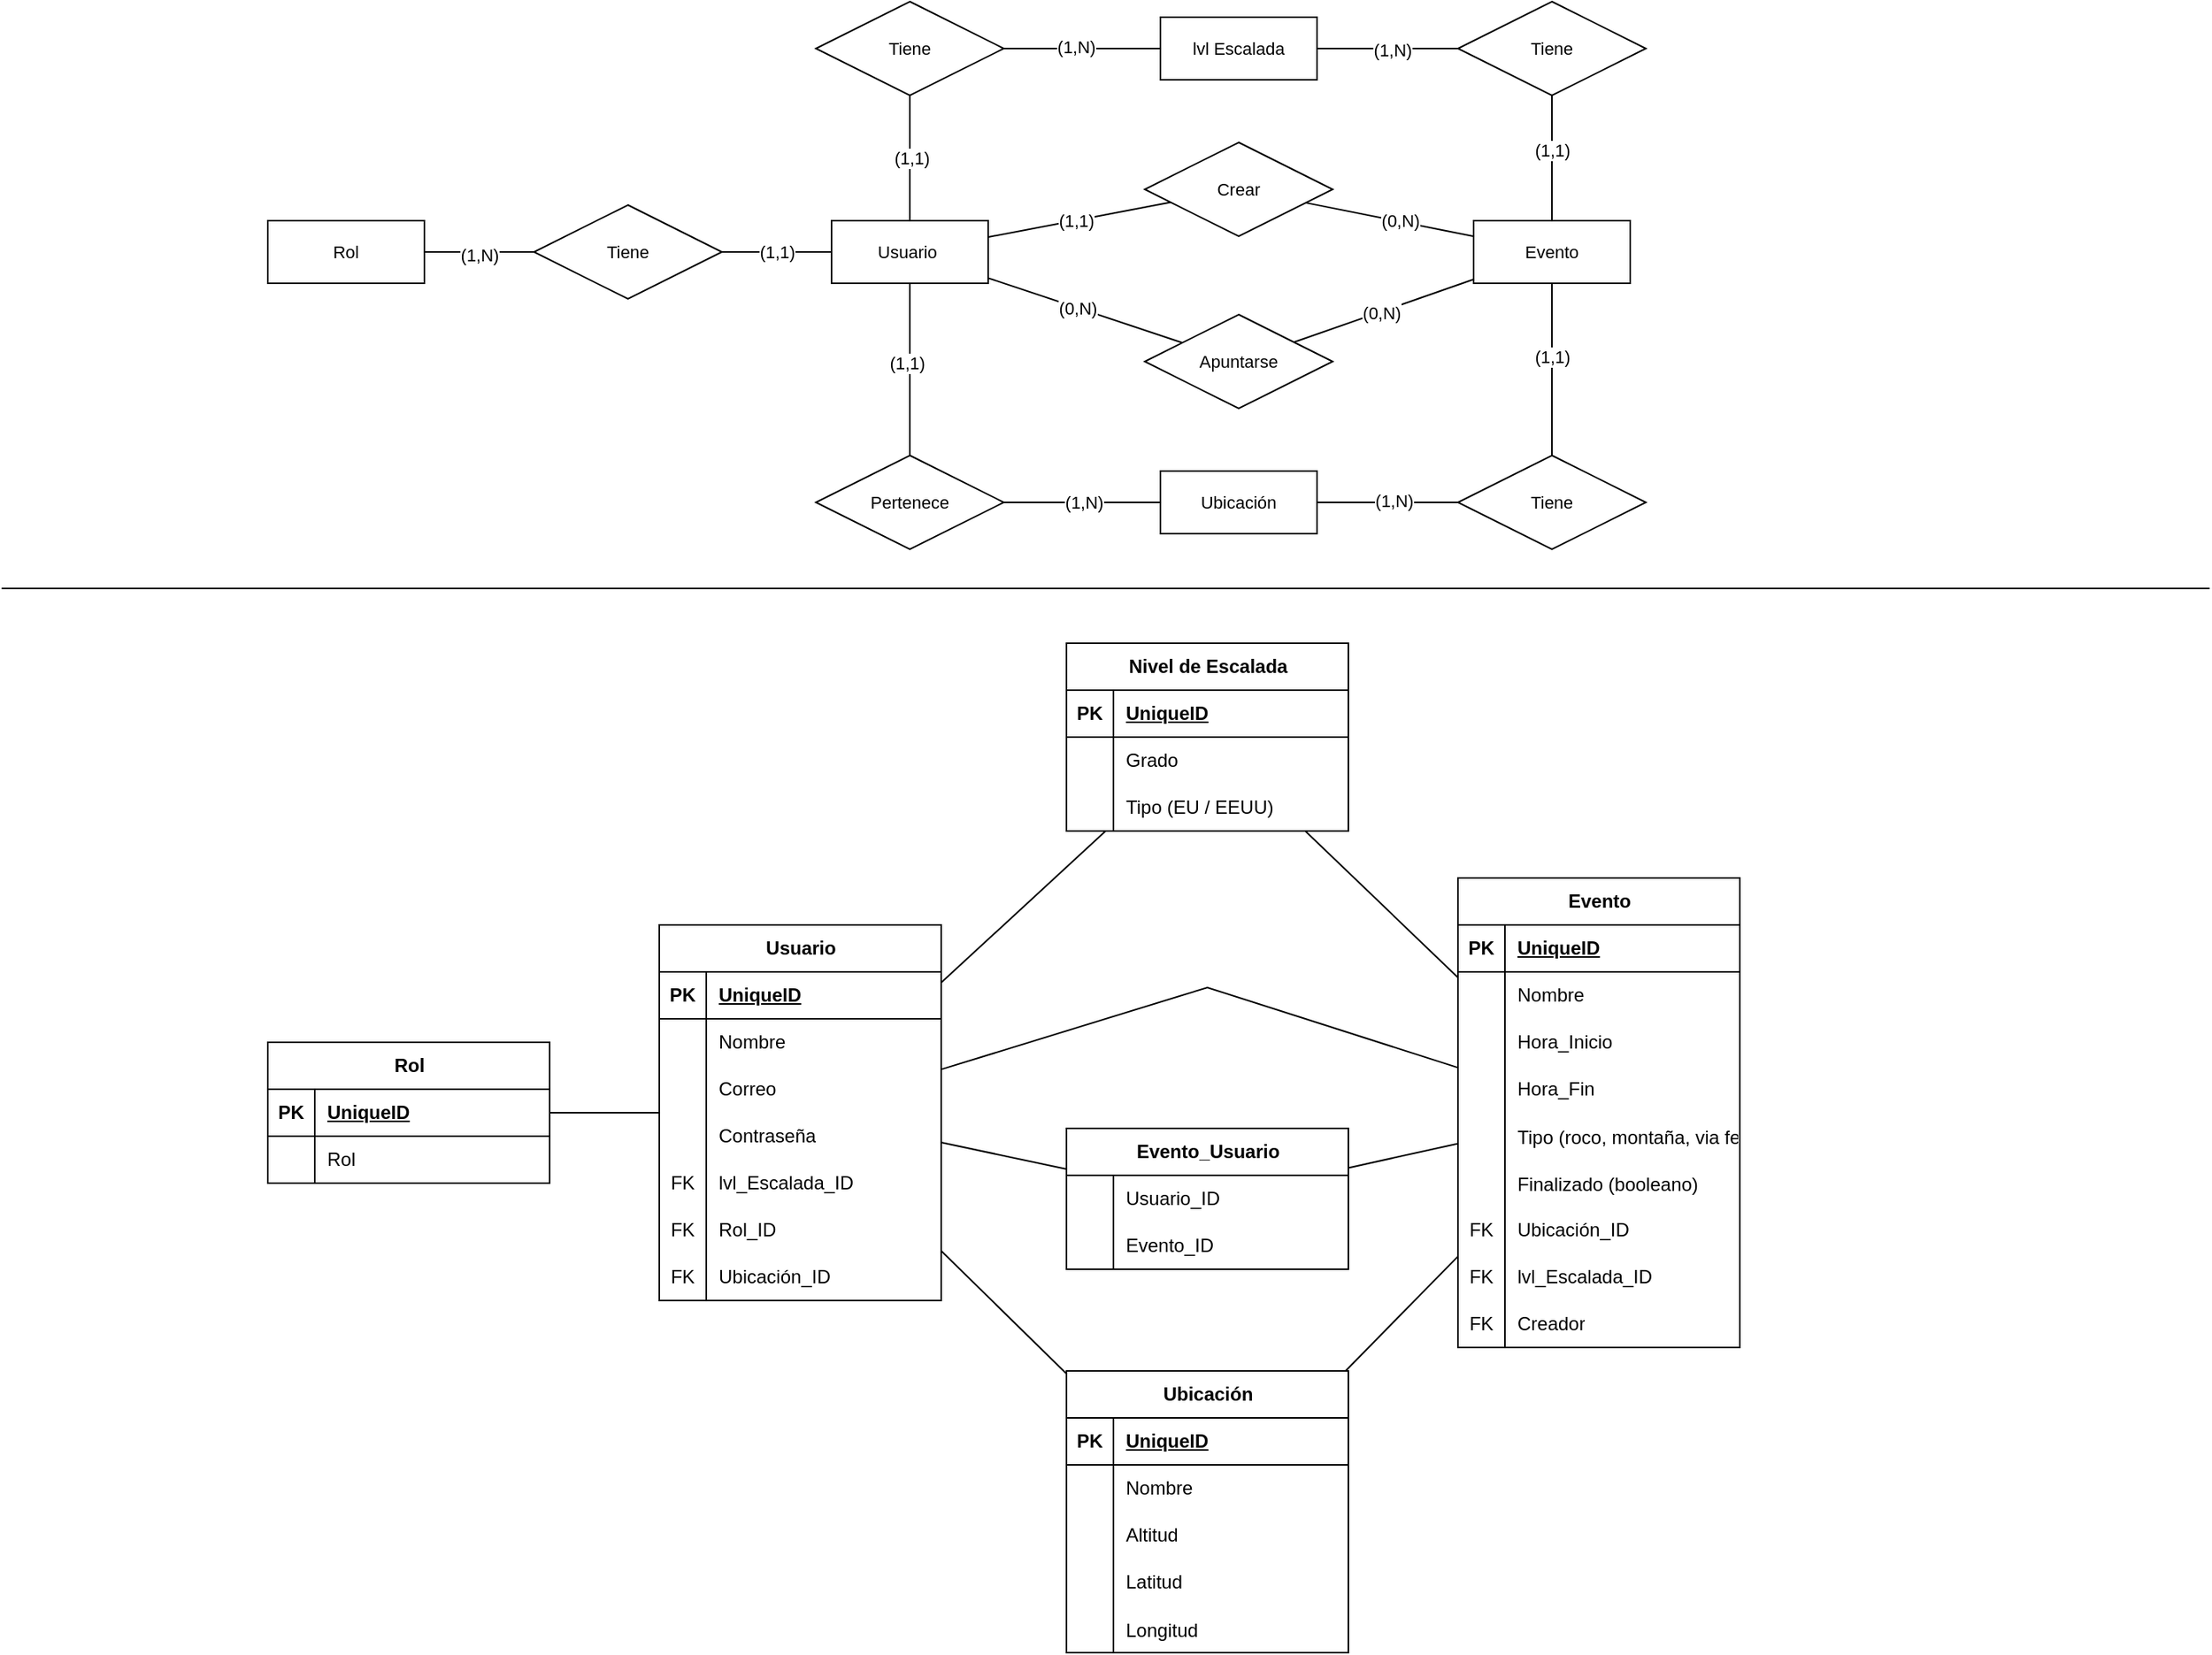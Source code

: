<mxfile version="23.1.8" type="device">
  <diagram name="Página-1" id="MdQTkjnotVxpkIL46aug">
    <mxGraphModel dx="2213" dy="1954" grid="1" gridSize="10" guides="1" tooltips="1" connect="1" arrows="1" fold="1" page="1" pageScale="1" pageWidth="827" pageHeight="1169" math="0" shadow="0">
      <root>
        <mxCell id="0" />
        <mxCell id="1" parent="0" />
        <mxCell id="JjLBGlCpkOIU4FikPGED-99" style="edgeStyle=none;rounded=0;orthogonalLoop=1;jettySize=auto;html=1;strokeColor=default;align=center;verticalAlign=middle;fontFamily=Helvetica;fontSize=11;fontColor=default;labelBackgroundColor=default;endArrow=none;endFill=0;" parent="1" source="JjLBGlCpkOIU4FikPGED-1" target="JjLBGlCpkOIU4FikPGED-40" edge="1">
          <mxGeometry relative="1" as="geometry" />
        </mxCell>
        <mxCell id="JjLBGlCpkOIU4FikPGED-100" style="edgeStyle=none;rounded=0;orthogonalLoop=1;jettySize=auto;html=1;strokeColor=default;align=center;verticalAlign=middle;fontFamily=Helvetica;fontSize=11;fontColor=default;labelBackgroundColor=default;endArrow=none;endFill=0;" parent="1" source="JjLBGlCpkOIU4FikPGED-1" target="JjLBGlCpkOIU4FikPGED-27" edge="1">
          <mxGeometry relative="1" as="geometry" />
        </mxCell>
        <mxCell id="JjLBGlCpkOIU4FikPGED-1" value="Nivel de Escalada" style="shape=table;startSize=30;container=1;collapsible=1;childLayout=tableLayout;fixedRows=1;rowLines=0;fontStyle=1;align=center;resizeLast=1;html=1;" parent="1" vertex="1">
          <mxGeometry x="60" y="-750" width="180" height="120" as="geometry" />
        </mxCell>
        <mxCell id="JjLBGlCpkOIU4FikPGED-2" value="" style="shape=tableRow;horizontal=0;startSize=0;swimlaneHead=0;swimlaneBody=0;fillColor=none;collapsible=0;dropTarget=0;points=[[0,0.5],[1,0.5]];portConstraint=eastwest;top=0;left=0;right=0;bottom=1;" parent="JjLBGlCpkOIU4FikPGED-1" vertex="1">
          <mxGeometry y="30" width="180" height="30" as="geometry" />
        </mxCell>
        <mxCell id="JjLBGlCpkOIU4FikPGED-3" value="PK" style="shape=partialRectangle;connectable=0;fillColor=none;top=0;left=0;bottom=0;right=0;fontStyle=1;overflow=hidden;whiteSpace=wrap;html=1;" parent="JjLBGlCpkOIU4FikPGED-2" vertex="1">
          <mxGeometry width="30" height="30" as="geometry">
            <mxRectangle width="30" height="30" as="alternateBounds" />
          </mxGeometry>
        </mxCell>
        <mxCell id="JjLBGlCpkOIU4FikPGED-4" value="UniqueID" style="shape=partialRectangle;connectable=0;fillColor=none;top=0;left=0;bottom=0;right=0;align=left;spacingLeft=6;fontStyle=5;overflow=hidden;whiteSpace=wrap;html=1;" parent="JjLBGlCpkOIU4FikPGED-2" vertex="1">
          <mxGeometry x="30" width="150" height="30" as="geometry">
            <mxRectangle width="150" height="30" as="alternateBounds" />
          </mxGeometry>
        </mxCell>
        <mxCell id="JjLBGlCpkOIU4FikPGED-5" value="" style="shape=tableRow;horizontal=0;startSize=0;swimlaneHead=0;swimlaneBody=0;fillColor=none;collapsible=0;dropTarget=0;points=[[0,0.5],[1,0.5]];portConstraint=eastwest;top=0;left=0;right=0;bottom=0;" parent="JjLBGlCpkOIU4FikPGED-1" vertex="1">
          <mxGeometry y="60" width="180" height="30" as="geometry" />
        </mxCell>
        <mxCell id="JjLBGlCpkOIU4FikPGED-6" value="" style="shape=partialRectangle;connectable=0;fillColor=none;top=0;left=0;bottom=0;right=0;editable=1;overflow=hidden;whiteSpace=wrap;html=1;" parent="JjLBGlCpkOIU4FikPGED-5" vertex="1">
          <mxGeometry width="30" height="30" as="geometry">
            <mxRectangle width="30" height="30" as="alternateBounds" />
          </mxGeometry>
        </mxCell>
        <mxCell id="JjLBGlCpkOIU4FikPGED-7" value="Grado" style="shape=partialRectangle;connectable=0;fillColor=none;top=0;left=0;bottom=0;right=0;align=left;spacingLeft=6;overflow=hidden;whiteSpace=wrap;html=1;" parent="JjLBGlCpkOIU4FikPGED-5" vertex="1">
          <mxGeometry x="30" width="150" height="30" as="geometry">
            <mxRectangle width="150" height="30" as="alternateBounds" />
          </mxGeometry>
        </mxCell>
        <mxCell id="JjLBGlCpkOIU4FikPGED-8" value="" style="shape=tableRow;horizontal=0;startSize=0;swimlaneHead=0;swimlaneBody=0;fillColor=none;collapsible=0;dropTarget=0;points=[[0,0.5],[1,0.5]];portConstraint=eastwest;top=0;left=0;right=0;bottom=0;" parent="JjLBGlCpkOIU4FikPGED-1" vertex="1">
          <mxGeometry y="90" width="180" height="30" as="geometry" />
        </mxCell>
        <mxCell id="JjLBGlCpkOIU4FikPGED-9" value="" style="shape=partialRectangle;connectable=0;fillColor=none;top=0;left=0;bottom=0;right=0;editable=1;overflow=hidden;whiteSpace=wrap;html=1;" parent="JjLBGlCpkOIU4FikPGED-8" vertex="1">
          <mxGeometry width="30" height="30" as="geometry">
            <mxRectangle width="30" height="30" as="alternateBounds" />
          </mxGeometry>
        </mxCell>
        <mxCell id="JjLBGlCpkOIU4FikPGED-10" value="Tipo (EU / EEUU)" style="shape=partialRectangle;connectable=0;fillColor=none;top=0;left=0;bottom=0;right=0;align=left;spacingLeft=6;overflow=hidden;whiteSpace=wrap;html=1;" parent="JjLBGlCpkOIU4FikPGED-8" vertex="1">
          <mxGeometry x="30" width="150" height="30" as="geometry">
            <mxRectangle width="150" height="30" as="alternateBounds" />
          </mxGeometry>
        </mxCell>
        <mxCell id="JjLBGlCpkOIU4FikPGED-101" style="edgeStyle=none;rounded=0;orthogonalLoop=1;jettySize=auto;html=1;strokeColor=default;align=center;verticalAlign=middle;fontFamily=Helvetica;fontSize=11;fontColor=default;labelBackgroundColor=default;endArrow=none;endFill=0;" parent="1" source="JjLBGlCpkOIU4FikPGED-14" target="JjLBGlCpkOIU4FikPGED-40" edge="1">
          <mxGeometry relative="1" as="geometry" />
        </mxCell>
        <mxCell id="JjLBGlCpkOIU4FikPGED-102" style="edgeStyle=none;rounded=0;orthogonalLoop=1;jettySize=auto;html=1;strokeColor=default;align=center;verticalAlign=middle;fontFamily=Helvetica;fontSize=11;fontColor=default;labelBackgroundColor=default;endArrow=none;endFill=0;" parent="1" source="JjLBGlCpkOIU4FikPGED-14" target="JjLBGlCpkOIU4FikPGED-27" edge="1">
          <mxGeometry relative="1" as="geometry" />
        </mxCell>
        <mxCell id="JjLBGlCpkOIU4FikPGED-14" value="Ubicación" style="shape=table;startSize=30;container=1;collapsible=1;childLayout=tableLayout;fixedRows=1;rowLines=0;fontStyle=1;align=center;resizeLast=1;html=1;" parent="1" vertex="1">
          <mxGeometry x="60" y="-285" width="180" height="180" as="geometry" />
        </mxCell>
        <mxCell id="JjLBGlCpkOIU4FikPGED-15" value="" style="shape=tableRow;horizontal=0;startSize=0;swimlaneHead=0;swimlaneBody=0;fillColor=none;collapsible=0;dropTarget=0;points=[[0,0.5],[1,0.5]];portConstraint=eastwest;top=0;left=0;right=0;bottom=1;" parent="JjLBGlCpkOIU4FikPGED-14" vertex="1">
          <mxGeometry y="30" width="180" height="30" as="geometry" />
        </mxCell>
        <mxCell id="JjLBGlCpkOIU4FikPGED-16" value="PK" style="shape=partialRectangle;connectable=0;fillColor=none;top=0;left=0;bottom=0;right=0;fontStyle=1;overflow=hidden;whiteSpace=wrap;html=1;" parent="JjLBGlCpkOIU4FikPGED-15" vertex="1">
          <mxGeometry width="30" height="30" as="geometry">
            <mxRectangle width="30" height="30" as="alternateBounds" />
          </mxGeometry>
        </mxCell>
        <mxCell id="JjLBGlCpkOIU4FikPGED-17" value="UniqueID" style="shape=partialRectangle;connectable=0;fillColor=none;top=0;left=0;bottom=0;right=0;align=left;spacingLeft=6;fontStyle=5;overflow=hidden;whiteSpace=wrap;html=1;" parent="JjLBGlCpkOIU4FikPGED-15" vertex="1">
          <mxGeometry x="30" width="150" height="30" as="geometry">
            <mxRectangle width="150" height="30" as="alternateBounds" />
          </mxGeometry>
        </mxCell>
        <mxCell id="JjLBGlCpkOIU4FikPGED-18" value="" style="shape=tableRow;horizontal=0;startSize=0;swimlaneHead=0;swimlaneBody=0;fillColor=none;collapsible=0;dropTarget=0;points=[[0,0.5],[1,0.5]];portConstraint=eastwest;top=0;left=0;right=0;bottom=0;" parent="JjLBGlCpkOIU4FikPGED-14" vertex="1">
          <mxGeometry y="60" width="180" height="30" as="geometry" />
        </mxCell>
        <mxCell id="JjLBGlCpkOIU4FikPGED-19" value="" style="shape=partialRectangle;connectable=0;fillColor=none;top=0;left=0;bottom=0;right=0;editable=1;overflow=hidden;whiteSpace=wrap;html=1;" parent="JjLBGlCpkOIU4FikPGED-18" vertex="1">
          <mxGeometry width="30" height="30" as="geometry">
            <mxRectangle width="30" height="30" as="alternateBounds" />
          </mxGeometry>
        </mxCell>
        <mxCell id="JjLBGlCpkOIU4FikPGED-20" value="Nombre" style="shape=partialRectangle;connectable=0;fillColor=none;top=0;left=0;bottom=0;right=0;align=left;spacingLeft=6;overflow=hidden;whiteSpace=wrap;html=1;" parent="JjLBGlCpkOIU4FikPGED-18" vertex="1">
          <mxGeometry x="30" width="150" height="30" as="geometry">
            <mxRectangle width="150" height="30" as="alternateBounds" />
          </mxGeometry>
        </mxCell>
        <mxCell id="JjLBGlCpkOIU4FikPGED-21" value="" style="shape=tableRow;horizontal=0;startSize=0;swimlaneHead=0;swimlaneBody=0;fillColor=none;collapsible=0;dropTarget=0;points=[[0,0.5],[1,0.5]];portConstraint=eastwest;top=0;left=0;right=0;bottom=0;" parent="JjLBGlCpkOIU4FikPGED-14" vertex="1">
          <mxGeometry y="90" width="180" height="30" as="geometry" />
        </mxCell>
        <mxCell id="JjLBGlCpkOIU4FikPGED-22" value="" style="shape=partialRectangle;connectable=0;fillColor=none;top=0;left=0;bottom=0;right=0;editable=1;overflow=hidden;whiteSpace=wrap;html=1;" parent="JjLBGlCpkOIU4FikPGED-21" vertex="1">
          <mxGeometry width="30" height="30" as="geometry">
            <mxRectangle width="30" height="30" as="alternateBounds" />
          </mxGeometry>
        </mxCell>
        <mxCell id="JjLBGlCpkOIU4FikPGED-23" value="Altitud" style="shape=partialRectangle;connectable=0;fillColor=none;top=0;left=0;bottom=0;right=0;align=left;spacingLeft=6;overflow=hidden;whiteSpace=wrap;html=1;" parent="JjLBGlCpkOIU4FikPGED-21" vertex="1">
          <mxGeometry x="30" width="150" height="30" as="geometry">
            <mxRectangle width="150" height="30" as="alternateBounds" />
          </mxGeometry>
        </mxCell>
        <mxCell id="JjLBGlCpkOIU4FikPGED-24" value="" style="shape=tableRow;horizontal=0;startSize=0;swimlaneHead=0;swimlaneBody=0;fillColor=none;collapsible=0;dropTarget=0;points=[[0,0.5],[1,0.5]];portConstraint=eastwest;top=0;left=0;right=0;bottom=0;" parent="JjLBGlCpkOIU4FikPGED-14" vertex="1">
          <mxGeometry y="120" width="180" height="30" as="geometry" />
        </mxCell>
        <mxCell id="JjLBGlCpkOIU4FikPGED-25" value="" style="shape=partialRectangle;connectable=0;fillColor=none;top=0;left=0;bottom=0;right=0;editable=1;overflow=hidden;whiteSpace=wrap;html=1;" parent="JjLBGlCpkOIU4FikPGED-24" vertex="1">
          <mxGeometry width="30" height="30" as="geometry">
            <mxRectangle width="30" height="30" as="alternateBounds" />
          </mxGeometry>
        </mxCell>
        <mxCell id="JjLBGlCpkOIU4FikPGED-26" value="Latitud" style="shape=partialRectangle;connectable=0;fillColor=none;top=0;left=0;bottom=0;right=0;align=left;spacingLeft=6;overflow=hidden;whiteSpace=wrap;html=1;" parent="JjLBGlCpkOIU4FikPGED-24" vertex="1">
          <mxGeometry x="30" width="150" height="30" as="geometry">
            <mxRectangle width="150" height="30" as="alternateBounds" />
          </mxGeometry>
        </mxCell>
        <mxCell id="JjLBGlCpkOIU4FikPGED-94" value="" style="shape=tableRow;horizontal=0;startSize=0;swimlaneHead=0;swimlaneBody=0;fillColor=none;collapsible=0;dropTarget=0;points=[[0,0.5],[1,0.5]];portConstraint=eastwest;top=0;left=0;right=0;bottom=0;" parent="JjLBGlCpkOIU4FikPGED-14" vertex="1">
          <mxGeometry y="150" width="180" height="30" as="geometry" />
        </mxCell>
        <mxCell id="JjLBGlCpkOIU4FikPGED-95" value="" style="shape=partialRectangle;connectable=0;fillColor=none;top=0;left=0;bottom=0;right=0;editable=1;overflow=hidden;" parent="JjLBGlCpkOIU4FikPGED-94" vertex="1">
          <mxGeometry width="30" height="30" as="geometry">
            <mxRectangle width="30" height="30" as="alternateBounds" />
          </mxGeometry>
        </mxCell>
        <mxCell id="JjLBGlCpkOIU4FikPGED-96" value="Longitud" style="shape=partialRectangle;connectable=0;fillColor=none;top=0;left=0;bottom=0;right=0;align=left;spacingLeft=6;overflow=hidden;" parent="JjLBGlCpkOIU4FikPGED-94" vertex="1">
          <mxGeometry x="30" width="150" height="30" as="geometry">
            <mxRectangle width="150" height="30" as="alternateBounds" />
          </mxGeometry>
        </mxCell>
        <mxCell id="JjLBGlCpkOIU4FikPGED-27" value="Evento" style="shape=table;startSize=30;container=1;collapsible=1;childLayout=tableLayout;fixedRows=1;rowLines=0;fontStyle=1;align=center;resizeLast=1;html=1;" parent="1" vertex="1">
          <mxGeometry x="310" y="-600" width="180" height="300" as="geometry" />
        </mxCell>
        <mxCell id="JjLBGlCpkOIU4FikPGED-28" value="" style="shape=tableRow;horizontal=0;startSize=0;swimlaneHead=0;swimlaneBody=0;fillColor=none;collapsible=0;dropTarget=0;points=[[0,0.5],[1,0.5]];portConstraint=eastwest;top=0;left=0;right=0;bottom=1;" parent="JjLBGlCpkOIU4FikPGED-27" vertex="1">
          <mxGeometry y="30" width="180" height="30" as="geometry" />
        </mxCell>
        <mxCell id="JjLBGlCpkOIU4FikPGED-29" value="PK" style="shape=partialRectangle;connectable=0;fillColor=none;top=0;left=0;bottom=0;right=0;fontStyle=1;overflow=hidden;whiteSpace=wrap;html=1;" parent="JjLBGlCpkOIU4FikPGED-28" vertex="1">
          <mxGeometry width="30" height="30" as="geometry">
            <mxRectangle width="30" height="30" as="alternateBounds" />
          </mxGeometry>
        </mxCell>
        <mxCell id="JjLBGlCpkOIU4FikPGED-30" value="UniqueID" style="shape=partialRectangle;connectable=0;fillColor=none;top=0;left=0;bottom=0;right=0;align=left;spacingLeft=6;fontStyle=5;overflow=hidden;whiteSpace=wrap;html=1;" parent="JjLBGlCpkOIU4FikPGED-28" vertex="1">
          <mxGeometry x="30" width="150" height="30" as="geometry">
            <mxRectangle width="150" height="30" as="alternateBounds" />
          </mxGeometry>
        </mxCell>
        <mxCell id="JjLBGlCpkOIU4FikPGED-31" value="" style="shape=tableRow;horizontal=0;startSize=0;swimlaneHead=0;swimlaneBody=0;fillColor=none;collapsible=0;dropTarget=0;points=[[0,0.5],[1,0.5]];portConstraint=eastwest;top=0;left=0;right=0;bottom=0;" parent="JjLBGlCpkOIU4FikPGED-27" vertex="1">
          <mxGeometry y="60" width="180" height="30" as="geometry" />
        </mxCell>
        <mxCell id="JjLBGlCpkOIU4FikPGED-32" value="" style="shape=partialRectangle;connectable=0;fillColor=none;top=0;left=0;bottom=0;right=0;editable=1;overflow=hidden;whiteSpace=wrap;html=1;" parent="JjLBGlCpkOIU4FikPGED-31" vertex="1">
          <mxGeometry width="30" height="30" as="geometry">
            <mxRectangle width="30" height="30" as="alternateBounds" />
          </mxGeometry>
        </mxCell>
        <mxCell id="JjLBGlCpkOIU4FikPGED-33" value="Nombre" style="shape=partialRectangle;connectable=0;fillColor=none;top=0;left=0;bottom=0;right=0;align=left;spacingLeft=6;overflow=hidden;whiteSpace=wrap;html=1;" parent="JjLBGlCpkOIU4FikPGED-31" vertex="1">
          <mxGeometry x="30" width="150" height="30" as="geometry">
            <mxRectangle width="150" height="30" as="alternateBounds" />
          </mxGeometry>
        </mxCell>
        <mxCell id="JjLBGlCpkOIU4FikPGED-34" value="" style="shape=tableRow;horizontal=0;startSize=0;swimlaneHead=0;swimlaneBody=0;fillColor=none;collapsible=0;dropTarget=0;points=[[0,0.5],[1,0.5]];portConstraint=eastwest;top=0;left=0;right=0;bottom=0;" parent="JjLBGlCpkOIU4FikPGED-27" vertex="1">
          <mxGeometry y="90" width="180" height="30" as="geometry" />
        </mxCell>
        <mxCell id="JjLBGlCpkOIU4FikPGED-35" value="" style="shape=partialRectangle;connectable=0;fillColor=none;top=0;left=0;bottom=0;right=0;editable=1;overflow=hidden;whiteSpace=wrap;html=1;" parent="JjLBGlCpkOIU4FikPGED-34" vertex="1">
          <mxGeometry width="30" height="30" as="geometry">
            <mxRectangle width="30" height="30" as="alternateBounds" />
          </mxGeometry>
        </mxCell>
        <mxCell id="JjLBGlCpkOIU4FikPGED-36" value="Hora_Inicio" style="shape=partialRectangle;connectable=0;fillColor=none;top=0;left=0;bottom=0;right=0;align=left;spacingLeft=6;overflow=hidden;whiteSpace=wrap;html=1;" parent="JjLBGlCpkOIU4FikPGED-34" vertex="1">
          <mxGeometry x="30" width="150" height="30" as="geometry">
            <mxRectangle width="150" height="30" as="alternateBounds" />
          </mxGeometry>
        </mxCell>
        <mxCell id="JjLBGlCpkOIU4FikPGED-37" value="" style="shape=tableRow;horizontal=0;startSize=0;swimlaneHead=0;swimlaneBody=0;fillColor=none;collapsible=0;dropTarget=0;points=[[0,0.5],[1,0.5]];portConstraint=eastwest;top=0;left=0;right=0;bottom=0;" parent="JjLBGlCpkOIU4FikPGED-27" vertex="1">
          <mxGeometry y="120" width="180" height="30" as="geometry" />
        </mxCell>
        <mxCell id="JjLBGlCpkOIU4FikPGED-38" value="" style="shape=partialRectangle;connectable=0;fillColor=none;top=0;left=0;bottom=0;right=0;editable=1;overflow=hidden;whiteSpace=wrap;html=1;" parent="JjLBGlCpkOIU4FikPGED-37" vertex="1">
          <mxGeometry width="30" height="30" as="geometry">
            <mxRectangle width="30" height="30" as="alternateBounds" />
          </mxGeometry>
        </mxCell>
        <mxCell id="JjLBGlCpkOIU4FikPGED-39" value="Hora_Fin" style="shape=partialRectangle;connectable=0;fillColor=none;top=0;left=0;bottom=0;right=0;align=left;spacingLeft=6;overflow=hidden;whiteSpace=wrap;html=1;" parent="JjLBGlCpkOIU4FikPGED-37" vertex="1">
          <mxGeometry x="30" width="150" height="30" as="geometry">
            <mxRectangle width="150" height="30" as="alternateBounds" />
          </mxGeometry>
        </mxCell>
        <mxCell id="JjLBGlCpkOIU4FikPGED-82" value="" style="shape=tableRow;horizontal=0;startSize=0;swimlaneHead=0;swimlaneBody=0;fillColor=none;collapsible=0;dropTarget=0;points=[[0,0.5],[1,0.5]];portConstraint=eastwest;top=0;left=0;right=0;bottom=0;" parent="JjLBGlCpkOIU4FikPGED-27" vertex="1">
          <mxGeometry y="150" width="180" height="30" as="geometry" />
        </mxCell>
        <mxCell id="JjLBGlCpkOIU4FikPGED-83" value="" style="shape=partialRectangle;connectable=0;fillColor=none;top=0;left=0;bottom=0;right=0;editable=1;overflow=hidden;" parent="JjLBGlCpkOIU4FikPGED-82" vertex="1">
          <mxGeometry width="30" height="30" as="geometry">
            <mxRectangle width="30" height="30" as="alternateBounds" />
          </mxGeometry>
        </mxCell>
        <mxCell id="JjLBGlCpkOIU4FikPGED-84" value="Tipo (roco, montaña, via ferrata)" style="shape=partialRectangle;connectable=0;fillColor=none;top=0;left=0;bottom=0;right=0;align=left;spacingLeft=6;overflow=hidden;" parent="JjLBGlCpkOIU4FikPGED-82" vertex="1">
          <mxGeometry x="30" width="150" height="30" as="geometry">
            <mxRectangle width="150" height="30" as="alternateBounds" />
          </mxGeometry>
        </mxCell>
        <mxCell id="JjLBGlCpkOIU4FikPGED-79" value="" style="shape=tableRow;horizontal=0;startSize=0;swimlaneHead=0;swimlaneBody=0;fillColor=none;collapsible=0;dropTarget=0;points=[[0,0.5],[1,0.5]];portConstraint=eastwest;top=0;left=0;right=0;bottom=0;" parent="JjLBGlCpkOIU4FikPGED-27" vertex="1">
          <mxGeometry y="180" width="180" height="30" as="geometry" />
        </mxCell>
        <mxCell id="JjLBGlCpkOIU4FikPGED-80" value="" style="shape=partialRectangle;connectable=0;fillColor=none;top=0;left=0;bottom=0;right=0;editable=1;overflow=hidden;" parent="JjLBGlCpkOIU4FikPGED-79" vertex="1">
          <mxGeometry width="30" height="30" as="geometry">
            <mxRectangle width="30" height="30" as="alternateBounds" />
          </mxGeometry>
        </mxCell>
        <mxCell id="JjLBGlCpkOIU4FikPGED-81" value="Finalizado (booleano)" style="shape=partialRectangle;connectable=0;fillColor=none;top=0;left=0;bottom=0;right=0;align=left;spacingLeft=6;overflow=hidden;" parent="JjLBGlCpkOIU4FikPGED-79" vertex="1">
          <mxGeometry x="30" width="150" height="30" as="geometry">
            <mxRectangle width="150" height="30" as="alternateBounds" />
          </mxGeometry>
        </mxCell>
        <mxCell id="JjLBGlCpkOIU4FikPGED-88" value="" style="shape=tableRow;horizontal=0;startSize=0;swimlaneHead=0;swimlaneBody=0;fillColor=none;collapsible=0;dropTarget=0;points=[[0,0.5],[1,0.5]];portConstraint=eastwest;top=0;left=0;right=0;bottom=0;" parent="JjLBGlCpkOIU4FikPGED-27" vertex="1">
          <mxGeometry y="210" width="180" height="30" as="geometry" />
        </mxCell>
        <mxCell id="JjLBGlCpkOIU4FikPGED-89" value="FK" style="shape=partialRectangle;connectable=0;fillColor=none;top=0;left=0;bottom=0;right=0;fontStyle=0;overflow=hidden;whiteSpace=wrap;html=1;" parent="JjLBGlCpkOIU4FikPGED-88" vertex="1">
          <mxGeometry width="30" height="30" as="geometry">
            <mxRectangle width="30" height="30" as="alternateBounds" />
          </mxGeometry>
        </mxCell>
        <mxCell id="JjLBGlCpkOIU4FikPGED-90" value="Ubicación_ID" style="shape=partialRectangle;connectable=0;fillColor=none;top=0;left=0;bottom=0;right=0;align=left;spacingLeft=6;fontStyle=0;overflow=hidden;whiteSpace=wrap;html=1;" parent="JjLBGlCpkOIU4FikPGED-88" vertex="1">
          <mxGeometry x="30" width="150" height="30" as="geometry">
            <mxRectangle width="150" height="30" as="alternateBounds" />
          </mxGeometry>
        </mxCell>
        <mxCell id="JjLBGlCpkOIU4FikPGED-91" value="" style="shape=tableRow;horizontal=0;startSize=0;swimlaneHead=0;swimlaneBody=0;fillColor=none;collapsible=0;dropTarget=0;points=[[0,0.5],[1,0.5]];portConstraint=eastwest;top=0;left=0;right=0;bottom=0;" parent="JjLBGlCpkOIU4FikPGED-27" vertex="1">
          <mxGeometry y="240" width="180" height="30" as="geometry" />
        </mxCell>
        <mxCell id="JjLBGlCpkOIU4FikPGED-92" value="FK" style="shape=partialRectangle;connectable=0;fillColor=none;top=0;left=0;bottom=0;right=0;fontStyle=0;overflow=hidden;whiteSpace=wrap;html=1;" parent="JjLBGlCpkOIU4FikPGED-91" vertex="1">
          <mxGeometry width="30" height="30" as="geometry">
            <mxRectangle width="30" height="30" as="alternateBounds" />
          </mxGeometry>
        </mxCell>
        <mxCell id="JjLBGlCpkOIU4FikPGED-93" value="lvl_Escalada_ID" style="shape=partialRectangle;connectable=0;fillColor=none;top=0;left=0;bottom=0;right=0;align=left;spacingLeft=6;fontStyle=0;overflow=hidden;whiteSpace=wrap;html=1;" parent="JjLBGlCpkOIU4FikPGED-91" vertex="1">
          <mxGeometry x="30" width="150" height="30" as="geometry">
            <mxRectangle width="150" height="30" as="alternateBounds" />
          </mxGeometry>
        </mxCell>
        <mxCell id="a35GX9YRnXG94ok3FPME-1" value="" style="shape=tableRow;horizontal=0;startSize=0;swimlaneHead=0;swimlaneBody=0;fillColor=none;collapsible=0;dropTarget=0;points=[[0,0.5],[1,0.5]];portConstraint=eastwest;top=0;left=0;right=0;bottom=0;" parent="JjLBGlCpkOIU4FikPGED-27" vertex="1">
          <mxGeometry y="270" width="180" height="30" as="geometry" />
        </mxCell>
        <mxCell id="a35GX9YRnXG94ok3FPME-2" value="FK" style="shape=partialRectangle;connectable=0;fillColor=none;top=0;left=0;bottom=0;right=0;fontStyle=0;overflow=hidden;whiteSpace=wrap;html=1;" parent="a35GX9YRnXG94ok3FPME-1" vertex="1">
          <mxGeometry width="30" height="30" as="geometry">
            <mxRectangle width="30" height="30" as="alternateBounds" />
          </mxGeometry>
        </mxCell>
        <mxCell id="a35GX9YRnXG94ok3FPME-3" value="Creador" style="shape=partialRectangle;connectable=0;fillColor=none;top=0;left=0;bottom=0;right=0;align=left;spacingLeft=6;fontStyle=0;overflow=hidden;whiteSpace=wrap;html=1;" parent="a35GX9YRnXG94ok3FPME-1" vertex="1">
          <mxGeometry x="30" width="150" height="30" as="geometry">
            <mxRectangle width="150" height="30" as="alternateBounds" />
          </mxGeometry>
        </mxCell>
        <mxCell id="uEdE_e8MDaBnJGbd2DSY-15" style="edgeStyle=none;rounded=0;orthogonalLoop=1;jettySize=auto;html=1;strokeColor=default;align=center;verticalAlign=middle;fontFamily=Helvetica;fontSize=11;fontColor=default;labelBackgroundColor=default;endArrow=none;endFill=0;" parent="1" source="JjLBGlCpkOIU4FikPGED-40" target="uEdE_e8MDaBnJGbd2DSY-1" edge="1">
          <mxGeometry relative="1" as="geometry" />
        </mxCell>
        <mxCell id="nP9Eit53QFhDWH59x3x1-2" style="edgeStyle=none;rounded=0;orthogonalLoop=1;jettySize=auto;html=1;strokeColor=default;align=center;verticalAlign=middle;fontFamily=Helvetica;fontSize=11;fontColor=default;labelBackgroundColor=default;endArrow=none;endFill=0;" edge="1" parent="1" source="JjLBGlCpkOIU4FikPGED-40" target="JjLBGlCpkOIU4FikPGED-27">
          <mxGeometry relative="1" as="geometry">
            <Array as="points">
              <mxPoint x="150" y="-530" />
            </Array>
          </mxGeometry>
        </mxCell>
        <mxCell id="JjLBGlCpkOIU4FikPGED-40" value="Usuario" style="shape=table;startSize=30;container=1;collapsible=1;childLayout=tableLayout;fixedRows=1;rowLines=0;fontStyle=1;align=center;resizeLast=1;html=1;" parent="1" vertex="1">
          <mxGeometry x="-200" y="-570" width="180" height="240" as="geometry" />
        </mxCell>
        <mxCell id="JjLBGlCpkOIU4FikPGED-41" value="" style="shape=tableRow;horizontal=0;startSize=0;swimlaneHead=0;swimlaneBody=0;fillColor=none;collapsible=0;dropTarget=0;points=[[0,0.5],[1,0.5]];portConstraint=eastwest;top=0;left=0;right=0;bottom=1;" parent="JjLBGlCpkOIU4FikPGED-40" vertex="1">
          <mxGeometry y="30" width="180" height="30" as="geometry" />
        </mxCell>
        <mxCell id="JjLBGlCpkOIU4FikPGED-42" value="PK" style="shape=partialRectangle;connectable=0;fillColor=none;top=0;left=0;bottom=0;right=0;fontStyle=1;overflow=hidden;whiteSpace=wrap;html=1;" parent="JjLBGlCpkOIU4FikPGED-41" vertex="1">
          <mxGeometry width="30" height="30" as="geometry">
            <mxRectangle width="30" height="30" as="alternateBounds" />
          </mxGeometry>
        </mxCell>
        <mxCell id="JjLBGlCpkOIU4FikPGED-43" value="UniqueID" style="shape=partialRectangle;connectable=0;fillColor=none;top=0;left=0;bottom=0;right=0;align=left;spacingLeft=6;fontStyle=5;overflow=hidden;whiteSpace=wrap;html=1;" parent="JjLBGlCpkOIU4FikPGED-41" vertex="1">
          <mxGeometry x="30" width="150" height="30" as="geometry">
            <mxRectangle width="150" height="30" as="alternateBounds" />
          </mxGeometry>
        </mxCell>
        <mxCell id="JjLBGlCpkOIU4FikPGED-44" value="" style="shape=tableRow;horizontal=0;startSize=0;swimlaneHead=0;swimlaneBody=0;fillColor=none;collapsible=0;dropTarget=0;points=[[0,0.5],[1,0.5]];portConstraint=eastwest;top=0;left=0;right=0;bottom=0;" parent="JjLBGlCpkOIU4FikPGED-40" vertex="1">
          <mxGeometry y="60" width="180" height="30" as="geometry" />
        </mxCell>
        <mxCell id="JjLBGlCpkOIU4FikPGED-45" value="" style="shape=partialRectangle;connectable=0;fillColor=none;top=0;left=0;bottom=0;right=0;editable=1;overflow=hidden;whiteSpace=wrap;html=1;" parent="JjLBGlCpkOIU4FikPGED-44" vertex="1">
          <mxGeometry width="30" height="30" as="geometry">
            <mxRectangle width="30" height="30" as="alternateBounds" />
          </mxGeometry>
        </mxCell>
        <mxCell id="JjLBGlCpkOIU4FikPGED-46" value="Nombre" style="shape=partialRectangle;connectable=0;fillColor=none;top=0;left=0;bottom=0;right=0;align=left;spacingLeft=6;overflow=hidden;whiteSpace=wrap;html=1;" parent="JjLBGlCpkOIU4FikPGED-44" vertex="1">
          <mxGeometry x="30" width="150" height="30" as="geometry">
            <mxRectangle width="150" height="30" as="alternateBounds" />
          </mxGeometry>
        </mxCell>
        <mxCell id="JjLBGlCpkOIU4FikPGED-47" value="" style="shape=tableRow;horizontal=0;startSize=0;swimlaneHead=0;swimlaneBody=0;fillColor=none;collapsible=0;dropTarget=0;points=[[0,0.5],[1,0.5]];portConstraint=eastwest;top=0;left=0;right=0;bottom=0;" parent="JjLBGlCpkOIU4FikPGED-40" vertex="1">
          <mxGeometry y="90" width="180" height="30" as="geometry" />
        </mxCell>
        <mxCell id="JjLBGlCpkOIU4FikPGED-48" value="" style="shape=partialRectangle;connectable=0;fillColor=none;top=0;left=0;bottom=0;right=0;editable=1;overflow=hidden;whiteSpace=wrap;html=1;" parent="JjLBGlCpkOIU4FikPGED-47" vertex="1">
          <mxGeometry width="30" height="30" as="geometry">
            <mxRectangle width="30" height="30" as="alternateBounds" />
          </mxGeometry>
        </mxCell>
        <mxCell id="JjLBGlCpkOIU4FikPGED-49" value="Correo" style="shape=partialRectangle;connectable=0;fillColor=none;top=0;left=0;bottom=0;right=0;align=left;spacingLeft=6;overflow=hidden;whiteSpace=wrap;html=1;" parent="JjLBGlCpkOIU4FikPGED-47" vertex="1">
          <mxGeometry x="30" width="150" height="30" as="geometry">
            <mxRectangle width="150" height="30" as="alternateBounds" />
          </mxGeometry>
        </mxCell>
        <mxCell id="JjLBGlCpkOIU4FikPGED-50" value="" style="shape=tableRow;horizontal=0;startSize=0;swimlaneHead=0;swimlaneBody=0;fillColor=none;collapsible=0;dropTarget=0;points=[[0,0.5],[1,0.5]];portConstraint=eastwest;top=0;left=0;right=0;bottom=0;" parent="JjLBGlCpkOIU4FikPGED-40" vertex="1">
          <mxGeometry y="120" width="180" height="30" as="geometry" />
        </mxCell>
        <mxCell id="JjLBGlCpkOIU4FikPGED-51" value="" style="shape=partialRectangle;connectable=0;fillColor=none;top=0;left=0;bottom=0;right=0;editable=1;overflow=hidden;whiteSpace=wrap;html=1;" parent="JjLBGlCpkOIU4FikPGED-50" vertex="1">
          <mxGeometry width="30" height="30" as="geometry">
            <mxRectangle width="30" height="30" as="alternateBounds" />
          </mxGeometry>
        </mxCell>
        <mxCell id="JjLBGlCpkOIU4FikPGED-52" value="Contraseña" style="shape=partialRectangle;connectable=0;fillColor=none;top=0;left=0;bottom=0;right=0;align=left;spacingLeft=6;overflow=hidden;whiteSpace=wrap;html=1;" parent="JjLBGlCpkOIU4FikPGED-50" vertex="1">
          <mxGeometry x="30" width="150" height="30" as="geometry">
            <mxRectangle width="150" height="30" as="alternateBounds" />
          </mxGeometry>
        </mxCell>
        <mxCell id="JjLBGlCpkOIU4FikPGED-73" value="" style="shape=tableRow;horizontal=0;startSize=0;swimlaneHead=0;swimlaneBody=0;fillColor=none;collapsible=0;dropTarget=0;points=[[0,0.5],[1,0.5]];portConstraint=eastwest;top=0;left=0;right=0;bottom=0;" parent="JjLBGlCpkOIU4FikPGED-40" vertex="1">
          <mxGeometry y="150" width="180" height="30" as="geometry" />
        </mxCell>
        <mxCell id="JjLBGlCpkOIU4FikPGED-74" value="FK" style="shape=partialRectangle;connectable=0;fillColor=none;top=0;left=0;bottom=0;right=0;fontStyle=0;overflow=hidden;whiteSpace=wrap;html=1;" parent="JjLBGlCpkOIU4FikPGED-73" vertex="1">
          <mxGeometry width="30" height="30" as="geometry">
            <mxRectangle width="30" height="30" as="alternateBounds" />
          </mxGeometry>
        </mxCell>
        <mxCell id="JjLBGlCpkOIU4FikPGED-75" value="lvl_Escalada_ID" style="shape=partialRectangle;connectable=0;fillColor=none;top=0;left=0;bottom=0;right=0;align=left;spacingLeft=6;fontStyle=0;overflow=hidden;whiteSpace=wrap;html=1;" parent="JjLBGlCpkOIU4FikPGED-73" vertex="1">
          <mxGeometry x="30" width="150" height="30" as="geometry">
            <mxRectangle width="150" height="30" as="alternateBounds" />
          </mxGeometry>
        </mxCell>
        <mxCell id="JjLBGlCpkOIU4FikPGED-76" value="" style="shape=tableRow;horizontal=0;startSize=0;swimlaneHead=0;swimlaneBody=0;fillColor=none;collapsible=0;dropTarget=0;points=[[0,0.5],[1,0.5]];portConstraint=eastwest;top=0;left=0;right=0;bottom=0;" parent="JjLBGlCpkOIU4FikPGED-40" vertex="1">
          <mxGeometry y="180" width="180" height="30" as="geometry" />
        </mxCell>
        <mxCell id="JjLBGlCpkOIU4FikPGED-77" value="FK" style="shape=partialRectangle;connectable=0;fillColor=none;top=0;left=0;bottom=0;right=0;fontStyle=0;overflow=hidden;whiteSpace=wrap;html=1;" parent="JjLBGlCpkOIU4FikPGED-76" vertex="1">
          <mxGeometry width="30" height="30" as="geometry">
            <mxRectangle width="30" height="30" as="alternateBounds" />
          </mxGeometry>
        </mxCell>
        <mxCell id="JjLBGlCpkOIU4FikPGED-78" value="Rol_ID" style="shape=partialRectangle;connectable=0;fillColor=none;top=0;left=0;bottom=0;right=0;align=left;spacingLeft=6;fontStyle=0;overflow=hidden;whiteSpace=wrap;html=1;" parent="JjLBGlCpkOIU4FikPGED-76" vertex="1">
          <mxGeometry x="30" width="150" height="30" as="geometry">
            <mxRectangle width="150" height="30" as="alternateBounds" />
          </mxGeometry>
        </mxCell>
        <mxCell id="JjLBGlCpkOIU4FikPGED-70" value="" style="shape=tableRow;horizontal=0;startSize=0;swimlaneHead=0;swimlaneBody=0;fillColor=none;collapsible=0;dropTarget=0;points=[[0,0.5],[1,0.5]];portConstraint=eastwest;top=0;left=0;right=0;bottom=0;" parent="JjLBGlCpkOIU4FikPGED-40" vertex="1">
          <mxGeometry y="210" width="180" height="30" as="geometry" />
        </mxCell>
        <mxCell id="JjLBGlCpkOIU4FikPGED-71" value="FK" style="shape=partialRectangle;connectable=0;fillColor=none;top=0;left=0;bottom=0;right=0;fontStyle=0;overflow=hidden;whiteSpace=wrap;html=1;" parent="JjLBGlCpkOIU4FikPGED-70" vertex="1">
          <mxGeometry width="30" height="30" as="geometry">
            <mxRectangle width="30" height="30" as="alternateBounds" />
          </mxGeometry>
        </mxCell>
        <mxCell id="JjLBGlCpkOIU4FikPGED-72" value="Ubicación_ID" style="shape=partialRectangle;connectable=0;fillColor=none;top=0;left=0;bottom=0;right=0;align=left;spacingLeft=6;fontStyle=0;overflow=hidden;whiteSpace=wrap;html=1;" parent="JjLBGlCpkOIU4FikPGED-70" vertex="1">
          <mxGeometry x="30" width="150" height="30" as="geometry">
            <mxRectangle width="150" height="30" as="alternateBounds" />
          </mxGeometry>
        </mxCell>
        <mxCell id="JjLBGlCpkOIU4FikPGED-97" style="rounded=0;orthogonalLoop=1;jettySize=auto;html=1;endArrow=none;endFill=0;" parent="1" source="JjLBGlCpkOIU4FikPGED-53" target="JjLBGlCpkOIU4FikPGED-40" edge="1">
          <mxGeometry relative="1" as="geometry" />
        </mxCell>
        <mxCell id="JjLBGlCpkOIU4FikPGED-53" value="Rol" style="shape=table;startSize=30;container=1;collapsible=1;childLayout=tableLayout;fixedRows=1;rowLines=0;fontStyle=1;align=center;resizeLast=1;html=1;" parent="1" vertex="1">
          <mxGeometry x="-450" y="-495" width="180" height="90" as="geometry" />
        </mxCell>
        <mxCell id="JjLBGlCpkOIU4FikPGED-54" value="" style="shape=tableRow;horizontal=0;startSize=0;swimlaneHead=0;swimlaneBody=0;fillColor=none;collapsible=0;dropTarget=0;points=[[0,0.5],[1,0.5]];portConstraint=eastwest;top=0;left=0;right=0;bottom=1;" parent="JjLBGlCpkOIU4FikPGED-53" vertex="1">
          <mxGeometry y="30" width="180" height="30" as="geometry" />
        </mxCell>
        <mxCell id="JjLBGlCpkOIU4FikPGED-55" value="PK" style="shape=partialRectangle;connectable=0;fillColor=none;top=0;left=0;bottom=0;right=0;fontStyle=1;overflow=hidden;whiteSpace=wrap;html=1;" parent="JjLBGlCpkOIU4FikPGED-54" vertex="1">
          <mxGeometry width="30" height="30" as="geometry">
            <mxRectangle width="30" height="30" as="alternateBounds" />
          </mxGeometry>
        </mxCell>
        <mxCell id="JjLBGlCpkOIU4FikPGED-56" value="UniqueID" style="shape=partialRectangle;connectable=0;fillColor=none;top=0;left=0;bottom=0;right=0;align=left;spacingLeft=6;fontStyle=5;overflow=hidden;whiteSpace=wrap;html=1;" parent="JjLBGlCpkOIU4FikPGED-54" vertex="1">
          <mxGeometry x="30" width="150" height="30" as="geometry">
            <mxRectangle width="150" height="30" as="alternateBounds" />
          </mxGeometry>
        </mxCell>
        <mxCell id="JjLBGlCpkOIU4FikPGED-57" value="" style="shape=tableRow;horizontal=0;startSize=0;swimlaneHead=0;swimlaneBody=0;fillColor=none;collapsible=0;dropTarget=0;points=[[0,0.5],[1,0.5]];portConstraint=eastwest;top=0;left=0;right=0;bottom=0;" parent="JjLBGlCpkOIU4FikPGED-53" vertex="1">
          <mxGeometry y="60" width="180" height="30" as="geometry" />
        </mxCell>
        <mxCell id="JjLBGlCpkOIU4FikPGED-58" value="" style="shape=partialRectangle;connectable=0;fillColor=none;top=0;left=0;bottom=0;right=0;editable=1;overflow=hidden;whiteSpace=wrap;html=1;" parent="JjLBGlCpkOIU4FikPGED-57" vertex="1">
          <mxGeometry width="30" height="30" as="geometry">
            <mxRectangle width="30" height="30" as="alternateBounds" />
          </mxGeometry>
        </mxCell>
        <mxCell id="JjLBGlCpkOIU4FikPGED-59" value="Rol" style="shape=partialRectangle;connectable=0;fillColor=none;top=0;left=0;bottom=0;right=0;align=left;spacingLeft=6;overflow=hidden;whiteSpace=wrap;html=1;" parent="JjLBGlCpkOIU4FikPGED-57" vertex="1">
          <mxGeometry x="30" width="150" height="30" as="geometry">
            <mxRectangle width="150" height="30" as="alternateBounds" />
          </mxGeometry>
        </mxCell>
        <mxCell id="JjLBGlCpkOIU4FikPGED-120" style="edgeStyle=none;rounded=0;orthogonalLoop=1;jettySize=auto;html=1;strokeColor=default;align=center;verticalAlign=middle;fontFamily=Helvetica;fontSize=11;fontColor=default;labelBackgroundColor=default;endArrow=none;endFill=0;" parent="1" source="JjLBGlCpkOIU4FikPGED-103" target="JjLBGlCpkOIU4FikPGED-110" edge="1">
          <mxGeometry relative="1" as="geometry" />
        </mxCell>
        <mxCell id="JjLBGlCpkOIU4FikPGED-136" value="(1,N)" style="edgeLabel;html=1;align=center;verticalAlign=middle;resizable=0;points=[];fontFamily=Helvetica;fontSize=11;fontColor=default;labelBackgroundColor=default;" parent="JjLBGlCpkOIU4FikPGED-120" vertex="1" connectable="0">
          <mxGeometry x="-0.024" relative="1" as="geometry">
            <mxPoint as="offset" />
          </mxGeometry>
        </mxCell>
        <mxCell id="JjLBGlCpkOIU4FikPGED-103" value="Ubicación" style="whiteSpace=wrap;html=1;align=center;fontFamily=Helvetica;fontSize=11;fontColor=default;labelBackgroundColor=default;" parent="1" vertex="1">
          <mxGeometry x="120" y="-860" width="100" height="40" as="geometry" />
        </mxCell>
        <mxCell id="JjLBGlCpkOIU4FikPGED-116" style="edgeStyle=none;rounded=0;orthogonalLoop=1;jettySize=auto;html=1;strokeColor=default;align=center;verticalAlign=middle;fontFamily=Helvetica;fontSize=11;fontColor=default;labelBackgroundColor=default;endArrow=none;endFill=0;" parent="1" source="JjLBGlCpkOIU4FikPGED-104" target="JjLBGlCpkOIU4FikPGED-112" edge="1">
          <mxGeometry relative="1" as="geometry" />
        </mxCell>
        <mxCell id="JjLBGlCpkOIU4FikPGED-134" value="(1,N)" style="edgeLabel;html=1;align=center;verticalAlign=middle;resizable=0;points=[];fontFamily=Helvetica;fontSize=11;fontColor=default;labelBackgroundColor=default;" parent="JjLBGlCpkOIU4FikPGED-116" vertex="1" connectable="0">
          <mxGeometry x="0.07" y="-1" relative="1" as="geometry">
            <mxPoint as="offset" />
          </mxGeometry>
        </mxCell>
        <mxCell id="JjLBGlCpkOIU4FikPGED-104" value="lvl Escalada" style="whiteSpace=wrap;html=1;align=center;fontFamily=Helvetica;fontSize=11;fontColor=default;labelBackgroundColor=default;" parent="1" vertex="1">
          <mxGeometry x="120" y="-1150" width="100" height="40" as="geometry" />
        </mxCell>
        <mxCell id="JjLBGlCpkOIU4FikPGED-118" style="edgeStyle=none;rounded=0;orthogonalLoop=1;jettySize=auto;html=1;strokeColor=default;align=center;verticalAlign=middle;fontFamily=Helvetica;fontSize=11;fontColor=default;labelBackgroundColor=default;endArrow=none;endFill=0;" parent="1" source="JjLBGlCpkOIU4FikPGED-105" target="JjLBGlCpkOIU4FikPGED-111" edge="1">
          <mxGeometry relative="1" as="geometry" />
        </mxCell>
        <mxCell id="JjLBGlCpkOIU4FikPGED-139" value="(1,1)" style="edgeLabel;html=1;align=center;verticalAlign=middle;resizable=0;points=[];fontFamily=Helvetica;fontSize=11;fontColor=default;labelBackgroundColor=default;" parent="JjLBGlCpkOIU4FikPGED-118" vertex="1" connectable="0">
          <mxGeometry x="-0.156" relative="1" as="geometry">
            <mxPoint as="offset" />
          </mxGeometry>
        </mxCell>
        <mxCell id="JjLBGlCpkOIU4FikPGED-105" value="Evento" style="whiteSpace=wrap;html=1;align=center;fontFamily=Helvetica;fontSize=11;fontColor=default;labelBackgroundColor=default;" parent="1" vertex="1">
          <mxGeometry x="320" y="-1020" width="100" height="40" as="geometry" />
        </mxCell>
        <mxCell id="JjLBGlCpkOIU4FikPGED-114" style="edgeStyle=none;rounded=0;orthogonalLoop=1;jettySize=auto;html=1;strokeColor=default;align=center;verticalAlign=middle;fontFamily=Helvetica;fontSize=11;fontColor=default;labelBackgroundColor=default;endArrow=none;endFill=0;" parent="1" source="JjLBGlCpkOIU4FikPGED-106" target="JjLBGlCpkOIU4FikPGED-108" edge="1">
          <mxGeometry relative="1" as="geometry" />
        </mxCell>
        <mxCell id="JjLBGlCpkOIU4FikPGED-132" value="(1,1)" style="edgeLabel;html=1;align=center;verticalAlign=middle;resizable=0;points=[];fontFamily=Helvetica;fontSize=11;fontColor=default;labelBackgroundColor=default;" parent="JjLBGlCpkOIU4FikPGED-114" vertex="1" connectable="0">
          <mxGeometry x="0.001" y="-1" relative="1" as="geometry">
            <mxPoint as="offset" />
          </mxGeometry>
        </mxCell>
        <mxCell id="JjLBGlCpkOIU4FikPGED-122" style="edgeStyle=none;rounded=0;orthogonalLoop=1;jettySize=auto;html=1;strokeColor=default;align=center;verticalAlign=middle;fontFamily=Helvetica;fontSize=11;fontColor=default;labelBackgroundColor=default;endArrow=none;endFill=0;" parent="1" source="JjLBGlCpkOIU4FikPGED-106" target="JjLBGlCpkOIU4FikPGED-109" edge="1">
          <mxGeometry relative="1" as="geometry" />
        </mxCell>
        <mxCell id="JjLBGlCpkOIU4FikPGED-140" value="(1,1)" style="edgeLabel;html=1;align=center;verticalAlign=middle;resizable=0;points=[];fontFamily=Helvetica;fontSize=11;fontColor=default;labelBackgroundColor=default;" parent="JjLBGlCpkOIU4FikPGED-122" vertex="1" connectable="0">
          <mxGeometry x="-0.048" relative="1" as="geometry">
            <mxPoint as="offset" />
          </mxGeometry>
        </mxCell>
        <mxCell id="JjLBGlCpkOIU4FikPGED-127" style="edgeStyle=none;rounded=0;orthogonalLoop=1;jettySize=auto;html=1;strokeColor=default;align=center;verticalAlign=middle;fontFamily=Helvetica;fontSize=11;fontColor=default;labelBackgroundColor=default;endArrow=none;endFill=0;" parent="1" source="JjLBGlCpkOIU4FikPGED-106" target="JjLBGlCpkOIU4FikPGED-126" edge="1">
          <mxGeometry relative="1" as="geometry" />
        </mxCell>
        <mxCell id="JjLBGlCpkOIU4FikPGED-142" value="(0,N)" style="edgeLabel;html=1;align=center;verticalAlign=middle;resizable=0;points=[];fontFamily=Helvetica;fontSize=11;fontColor=default;labelBackgroundColor=default;" parent="JjLBGlCpkOIU4FikPGED-127" vertex="1" connectable="0">
          <mxGeometry x="-0.092" relative="1" as="geometry">
            <mxPoint as="offset" />
          </mxGeometry>
        </mxCell>
        <mxCell id="JjLBGlCpkOIU4FikPGED-106" value="Usuario&amp;nbsp;" style="whiteSpace=wrap;html=1;align=center;fontFamily=Helvetica;fontSize=11;fontColor=default;labelBackgroundColor=default;" parent="1" vertex="1">
          <mxGeometry x="-90" y="-1020" width="100" height="40" as="geometry" />
        </mxCell>
        <mxCell id="JjLBGlCpkOIU4FikPGED-124" style="edgeStyle=none;rounded=0;orthogonalLoop=1;jettySize=auto;html=1;strokeColor=default;align=center;verticalAlign=middle;fontFamily=Helvetica;fontSize=11;fontColor=default;labelBackgroundColor=default;endArrow=none;endFill=0;" parent="1" source="JjLBGlCpkOIU4FikPGED-107" target="JjLBGlCpkOIU4FikPGED-113" edge="1">
          <mxGeometry relative="1" as="geometry" />
        </mxCell>
        <mxCell id="JjLBGlCpkOIU4FikPGED-129" value="(1,N)" style="edgeLabel;html=1;align=center;verticalAlign=middle;resizable=0;points=[];fontFamily=Helvetica;fontSize=11;fontColor=default;labelBackgroundColor=default;" parent="JjLBGlCpkOIU4FikPGED-124" vertex="1" connectable="0">
          <mxGeometry x="-0.001" y="-2" relative="1" as="geometry">
            <mxPoint as="offset" />
          </mxGeometry>
        </mxCell>
        <mxCell id="JjLBGlCpkOIU4FikPGED-107" value="Rol" style="whiteSpace=wrap;html=1;align=center;fontFamily=Helvetica;fontSize=11;fontColor=default;labelBackgroundColor=default;" parent="1" vertex="1">
          <mxGeometry x="-450" y="-1020" width="100" height="40" as="geometry" />
        </mxCell>
        <mxCell id="JjLBGlCpkOIU4FikPGED-115" style="edgeStyle=none;rounded=0;orthogonalLoop=1;jettySize=auto;html=1;strokeColor=default;align=center;verticalAlign=middle;fontFamily=Helvetica;fontSize=11;fontColor=default;labelBackgroundColor=default;endArrow=none;endFill=0;" parent="1" source="JjLBGlCpkOIU4FikPGED-108" target="JjLBGlCpkOIU4FikPGED-104" edge="1">
          <mxGeometry relative="1" as="geometry" />
        </mxCell>
        <mxCell id="JjLBGlCpkOIU4FikPGED-133" value="(1,N)" style="edgeLabel;html=1;align=center;verticalAlign=middle;resizable=0;points=[];fontFamily=Helvetica;fontSize=11;fontColor=default;labelBackgroundColor=default;" parent="JjLBGlCpkOIU4FikPGED-115" vertex="1" connectable="0">
          <mxGeometry x="-0.082" y="1" relative="1" as="geometry">
            <mxPoint as="offset" />
          </mxGeometry>
        </mxCell>
        <mxCell id="JjLBGlCpkOIU4FikPGED-108" value="Tiene" style="shape=rhombus;perimeter=rhombusPerimeter;whiteSpace=wrap;html=1;align=center;fontFamily=Helvetica;fontSize=11;fontColor=default;labelBackgroundColor=default;" parent="1" vertex="1">
          <mxGeometry x="-100" y="-1160" width="120" height="60" as="geometry" />
        </mxCell>
        <mxCell id="JjLBGlCpkOIU4FikPGED-123" style="edgeStyle=none;rounded=0;orthogonalLoop=1;jettySize=auto;html=1;strokeColor=default;align=center;verticalAlign=middle;fontFamily=Helvetica;fontSize=11;fontColor=default;labelBackgroundColor=default;endArrow=none;endFill=0;" parent="1" source="JjLBGlCpkOIU4FikPGED-109" target="JjLBGlCpkOIU4FikPGED-105" edge="1">
          <mxGeometry relative="1" as="geometry" />
        </mxCell>
        <mxCell id="JjLBGlCpkOIU4FikPGED-141" value="(0,N)" style="edgeLabel;html=1;align=center;verticalAlign=middle;resizable=0;points=[];fontFamily=Helvetica;fontSize=11;fontColor=default;labelBackgroundColor=default;" parent="JjLBGlCpkOIU4FikPGED-123" vertex="1" connectable="0">
          <mxGeometry x="0.115" y="1" relative="1" as="geometry">
            <mxPoint as="offset" />
          </mxGeometry>
        </mxCell>
        <mxCell id="JjLBGlCpkOIU4FikPGED-109" value="Crear" style="shape=rhombus;perimeter=rhombusPerimeter;whiteSpace=wrap;html=1;align=center;fontFamily=Helvetica;fontSize=11;fontColor=default;labelBackgroundColor=default;" parent="1" vertex="1">
          <mxGeometry x="110" y="-1070" width="120" height="60" as="geometry" />
        </mxCell>
        <mxCell id="JjLBGlCpkOIU4FikPGED-121" style="edgeStyle=none;rounded=0;orthogonalLoop=1;jettySize=auto;html=1;strokeColor=default;align=center;verticalAlign=middle;fontFamily=Helvetica;fontSize=11;fontColor=default;labelBackgroundColor=default;endArrow=none;endFill=0;" parent="1" source="JjLBGlCpkOIU4FikPGED-110" target="JjLBGlCpkOIU4FikPGED-106" edge="1">
          <mxGeometry relative="1" as="geometry" />
        </mxCell>
        <mxCell id="JjLBGlCpkOIU4FikPGED-137" value="(1,1)" style="edgeLabel;html=1;align=center;verticalAlign=middle;resizable=0;points=[];fontFamily=Helvetica;fontSize=11;fontColor=default;labelBackgroundColor=default;" parent="JjLBGlCpkOIU4FikPGED-121" vertex="1" connectable="0">
          <mxGeometry x="0.079" y="2" relative="1" as="geometry">
            <mxPoint as="offset" />
          </mxGeometry>
        </mxCell>
        <mxCell id="JjLBGlCpkOIU4FikPGED-110" value="Pertenece" style="shape=rhombus;perimeter=rhombusPerimeter;whiteSpace=wrap;html=1;align=center;fontFamily=Helvetica;fontSize=11;fontColor=default;labelBackgroundColor=default;" parent="1" vertex="1">
          <mxGeometry x="-100" y="-870" width="120" height="60" as="geometry" />
        </mxCell>
        <mxCell id="JjLBGlCpkOIU4FikPGED-119" style="edgeStyle=none;rounded=0;orthogonalLoop=1;jettySize=auto;html=1;strokeColor=default;align=center;verticalAlign=middle;fontFamily=Helvetica;fontSize=11;fontColor=default;labelBackgroundColor=default;endArrow=none;endFill=0;" parent="1" source="JjLBGlCpkOIU4FikPGED-111" target="JjLBGlCpkOIU4FikPGED-103" edge="1">
          <mxGeometry relative="1" as="geometry" />
        </mxCell>
        <mxCell id="JjLBGlCpkOIU4FikPGED-138" value="(1,N)" style="edgeLabel;html=1;align=center;verticalAlign=middle;resizable=0;points=[];fontFamily=Helvetica;fontSize=11;fontColor=default;labelBackgroundColor=default;" parent="JjLBGlCpkOIU4FikPGED-119" vertex="1" connectable="0">
          <mxGeometry x="-0.092" y="-1" relative="1" as="geometry">
            <mxPoint as="offset" />
          </mxGeometry>
        </mxCell>
        <mxCell id="JjLBGlCpkOIU4FikPGED-111" value="Tiene" style="shape=rhombus;perimeter=rhombusPerimeter;whiteSpace=wrap;html=1;align=center;fontFamily=Helvetica;fontSize=11;fontColor=default;labelBackgroundColor=default;" parent="1" vertex="1">
          <mxGeometry x="310" y="-870" width="120" height="60" as="geometry" />
        </mxCell>
        <mxCell id="JjLBGlCpkOIU4FikPGED-117" style="edgeStyle=none;rounded=0;orthogonalLoop=1;jettySize=auto;html=1;strokeColor=default;align=center;verticalAlign=middle;fontFamily=Helvetica;fontSize=11;fontColor=default;labelBackgroundColor=default;endArrow=none;endFill=0;" parent="1" source="JjLBGlCpkOIU4FikPGED-112" target="JjLBGlCpkOIU4FikPGED-105" edge="1">
          <mxGeometry relative="1" as="geometry" />
        </mxCell>
        <mxCell id="JjLBGlCpkOIU4FikPGED-135" value="(1,1)" style="edgeLabel;html=1;align=center;verticalAlign=middle;resizable=0;points=[];fontFamily=Helvetica;fontSize=11;fontColor=default;labelBackgroundColor=default;" parent="JjLBGlCpkOIU4FikPGED-117" vertex="1" connectable="0">
          <mxGeometry x="-0.124" relative="1" as="geometry">
            <mxPoint as="offset" />
          </mxGeometry>
        </mxCell>
        <mxCell id="JjLBGlCpkOIU4FikPGED-112" value="Tiene" style="shape=rhombus;perimeter=rhombusPerimeter;whiteSpace=wrap;html=1;align=center;fontFamily=Helvetica;fontSize=11;fontColor=default;labelBackgroundColor=default;" parent="1" vertex="1">
          <mxGeometry x="310" y="-1160" width="120" height="60" as="geometry" />
        </mxCell>
        <mxCell id="JjLBGlCpkOIU4FikPGED-125" style="edgeStyle=none;rounded=0;orthogonalLoop=1;jettySize=auto;html=1;strokeColor=default;align=center;verticalAlign=middle;fontFamily=Helvetica;fontSize=11;fontColor=default;labelBackgroundColor=default;endArrow=none;endFill=0;" parent="1" source="JjLBGlCpkOIU4FikPGED-113" target="JjLBGlCpkOIU4FikPGED-106" edge="1">
          <mxGeometry relative="1" as="geometry" />
        </mxCell>
        <mxCell id="JjLBGlCpkOIU4FikPGED-130" value="()" style="edgeLabel;html=1;align=center;verticalAlign=middle;resizable=0;points=[];fontFamily=Helvetica;fontSize=11;fontColor=default;labelBackgroundColor=default;" parent="JjLBGlCpkOIU4FikPGED-125" vertex="1" connectable="0">
          <mxGeometry x="0.011" relative="1" as="geometry">
            <mxPoint as="offset" />
          </mxGeometry>
        </mxCell>
        <mxCell id="JjLBGlCpkOIU4FikPGED-131" value="(1,1)" style="edgeLabel;html=1;align=center;verticalAlign=middle;resizable=0;points=[];fontFamily=Helvetica;fontSize=11;fontColor=default;labelBackgroundColor=default;" parent="JjLBGlCpkOIU4FikPGED-125" vertex="1" connectable="0">
          <mxGeometry x="0.006" relative="1" as="geometry">
            <mxPoint as="offset" />
          </mxGeometry>
        </mxCell>
        <mxCell id="JjLBGlCpkOIU4FikPGED-113" value="Tiene" style="shape=rhombus;perimeter=rhombusPerimeter;whiteSpace=wrap;html=1;align=center;fontFamily=Helvetica;fontSize=11;fontColor=default;labelBackgroundColor=default;" parent="1" vertex="1">
          <mxGeometry x="-280" y="-1030" width="120" height="60" as="geometry" />
        </mxCell>
        <mxCell id="JjLBGlCpkOIU4FikPGED-128" style="edgeStyle=none;rounded=0;orthogonalLoop=1;jettySize=auto;html=1;strokeColor=default;align=center;verticalAlign=middle;fontFamily=Helvetica;fontSize=11;fontColor=default;labelBackgroundColor=default;endArrow=none;endFill=0;" parent="1" source="JjLBGlCpkOIU4FikPGED-126" target="JjLBGlCpkOIU4FikPGED-105" edge="1">
          <mxGeometry relative="1" as="geometry" />
        </mxCell>
        <mxCell id="JjLBGlCpkOIU4FikPGED-143" value="(0,N)" style="edgeLabel;html=1;align=center;verticalAlign=middle;resizable=0;points=[];fontFamily=Helvetica;fontSize=11;fontColor=default;labelBackgroundColor=default;" parent="JjLBGlCpkOIU4FikPGED-128" vertex="1" connectable="0">
          <mxGeometry x="-0.035" relative="1" as="geometry">
            <mxPoint as="offset" />
          </mxGeometry>
        </mxCell>
        <mxCell id="JjLBGlCpkOIU4FikPGED-126" value="Apuntarse" style="shape=rhombus;perimeter=rhombusPerimeter;whiteSpace=wrap;html=1;align=center;fontFamily=Helvetica;fontSize=11;fontColor=default;labelBackgroundColor=default;" parent="1" vertex="1">
          <mxGeometry x="110" y="-960" width="120" height="60" as="geometry" />
        </mxCell>
        <mxCell id="uEdE_e8MDaBnJGbd2DSY-16" style="edgeStyle=none;rounded=0;orthogonalLoop=1;jettySize=auto;html=1;strokeColor=default;align=center;verticalAlign=middle;fontFamily=Helvetica;fontSize=11;fontColor=default;labelBackgroundColor=default;endArrow=none;endFill=0;" parent="1" source="uEdE_e8MDaBnJGbd2DSY-1" target="JjLBGlCpkOIU4FikPGED-27" edge="1">
          <mxGeometry relative="1" as="geometry" />
        </mxCell>
        <mxCell id="uEdE_e8MDaBnJGbd2DSY-1" value="Evento_Usuario" style="shape=table;startSize=30;container=1;collapsible=1;childLayout=tableLayout;fixedRows=1;rowLines=0;fontStyle=1;align=center;resizeLast=1;html=1;" parent="1" vertex="1">
          <mxGeometry x="60" y="-440" width="180" height="90" as="geometry" />
        </mxCell>
        <mxCell id="uEdE_e8MDaBnJGbd2DSY-5" value="" style="shape=tableRow;horizontal=0;startSize=0;swimlaneHead=0;swimlaneBody=0;fillColor=none;collapsible=0;dropTarget=0;points=[[0,0.5],[1,0.5]];portConstraint=eastwest;top=0;left=0;right=0;bottom=0;" parent="uEdE_e8MDaBnJGbd2DSY-1" vertex="1">
          <mxGeometry y="30" width="180" height="30" as="geometry" />
        </mxCell>
        <mxCell id="uEdE_e8MDaBnJGbd2DSY-6" value="" style="shape=partialRectangle;connectable=0;fillColor=none;top=0;left=0;bottom=0;right=0;editable=1;overflow=hidden;whiteSpace=wrap;html=1;" parent="uEdE_e8MDaBnJGbd2DSY-5" vertex="1">
          <mxGeometry width="30" height="30" as="geometry">
            <mxRectangle width="30" height="30" as="alternateBounds" />
          </mxGeometry>
        </mxCell>
        <mxCell id="uEdE_e8MDaBnJGbd2DSY-7" value="Usuario_ID" style="shape=partialRectangle;connectable=0;fillColor=none;top=0;left=0;bottom=0;right=0;align=left;spacingLeft=6;overflow=hidden;whiteSpace=wrap;html=1;" parent="uEdE_e8MDaBnJGbd2DSY-5" vertex="1">
          <mxGeometry x="30" width="150" height="30" as="geometry">
            <mxRectangle width="150" height="30" as="alternateBounds" />
          </mxGeometry>
        </mxCell>
        <mxCell id="uEdE_e8MDaBnJGbd2DSY-8" value="" style="shape=tableRow;horizontal=0;startSize=0;swimlaneHead=0;swimlaneBody=0;fillColor=none;collapsible=0;dropTarget=0;points=[[0,0.5],[1,0.5]];portConstraint=eastwest;top=0;left=0;right=0;bottom=0;" parent="uEdE_e8MDaBnJGbd2DSY-1" vertex="1">
          <mxGeometry y="60" width="180" height="30" as="geometry" />
        </mxCell>
        <mxCell id="uEdE_e8MDaBnJGbd2DSY-9" value="" style="shape=partialRectangle;connectable=0;fillColor=none;top=0;left=0;bottom=0;right=0;editable=1;overflow=hidden;whiteSpace=wrap;html=1;" parent="uEdE_e8MDaBnJGbd2DSY-8" vertex="1">
          <mxGeometry width="30" height="30" as="geometry">
            <mxRectangle width="30" height="30" as="alternateBounds" />
          </mxGeometry>
        </mxCell>
        <mxCell id="uEdE_e8MDaBnJGbd2DSY-10" value="Evento_ID" style="shape=partialRectangle;connectable=0;fillColor=none;top=0;left=0;bottom=0;right=0;align=left;spacingLeft=6;overflow=hidden;whiteSpace=wrap;html=1;" parent="uEdE_e8MDaBnJGbd2DSY-8" vertex="1">
          <mxGeometry x="30" width="150" height="30" as="geometry">
            <mxRectangle width="150" height="30" as="alternateBounds" />
          </mxGeometry>
        </mxCell>
        <mxCell id="uEdE_e8MDaBnJGbd2DSY-17" value="" style="line;strokeWidth=1;rotatable=0;dashed=0;labelPosition=right;align=left;verticalAlign=middle;spacingTop=0;spacingLeft=6;points=[];portConstraint=eastwest;fontFamily=Helvetica;fontSize=11;fontColor=default;labelBackgroundColor=default;" parent="1" vertex="1">
          <mxGeometry x="-620" y="-790" width="1410" height="10" as="geometry" />
        </mxCell>
      </root>
    </mxGraphModel>
  </diagram>
</mxfile>
